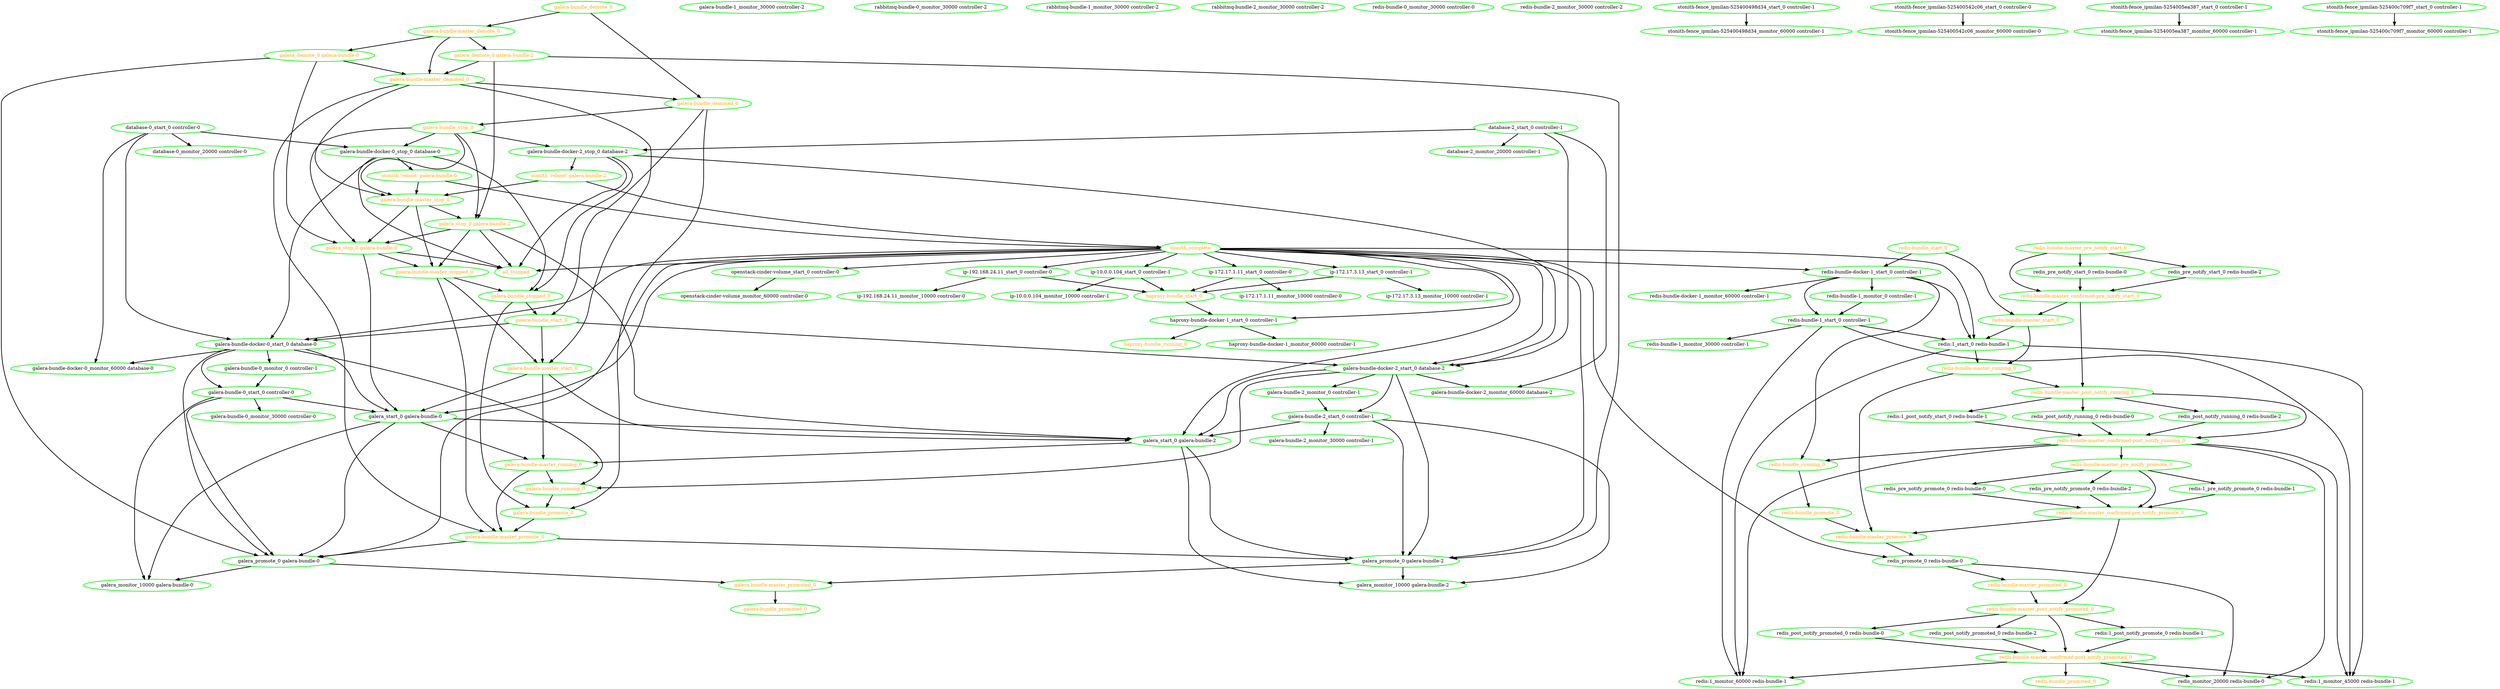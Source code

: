 digraph "g" {
"all_stopped" [ style=bold color="green" fontcolor="orange"]
"database-0_monitor_20000 controller-0" [ style=bold color="green" fontcolor="black"]
"database-0_start_0 controller-0" -> "database-0_monitor_20000 controller-0" [ style = bold]
"database-0_start_0 controller-0" -> "galera-bundle-docker-0_monitor_60000 database-0" [ style = bold]
"database-0_start_0 controller-0" -> "galera-bundle-docker-0_start_0 database-0" [ style = bold]
"database-0_start_0 controller-0" -> "galera-bundle-docker-0_stop_0 database-0" [ style = bold]
"database-0_start_0 controller-0" [ style=bold color="green" fontcolor="black"]
"database-2_monitor_20000 controller-1" [ style=bold color="green" fontcolor="black"]
"database-2_start_0 controller-1" -> "database-2_monitor_20000 controller-1" [ style = bold]
"database-2_start_0 controller-1" -> "galera-bundle-docker-2_monitor_60000 database-2" [ style = bold]
"database-2_start_0 controller-1" -> "galera-bundle-docker-2_start_0 database-2" [ style = bold]
"database-2_start_0 controller-1" -> "galera-bundle-docker-2_stop_0 database-2" [ style = bold]
"database-2_start_0 controller-1" [ style=bold color="green" fontcolor="black"]
"galera-bundle-0_monitor_0 controller-1" -> "galera-bundle-0_start_0 controller-0" [ style = bold]
"galera-bundle-0_monitor_0 controller-1" [ style=bold color="green" fontcolor="black"]
"galera-bundle-0_monitor_30000 controller-0" [ style=bold color="green" fontcolor="black"]
"galera-bundle-0_start_0 controller-0" -> "galera-bundle-0_monitor_30000 controller-0" [ style = bold]
"galera-bundle-0_start_0 controller-0" -> "galera_monitor_10000 galera-bundle-0" [ style = bold]
"galera-bundle-0_start_0 controller-0" -> "galera_promote_0 galera-bundle-0" [ style = bold]
"galera-bundle-0_start_0 controller-0" -> "galera_start_0 galera-bundle-0" [ style = bold]
"galera-bundle-0_start_0 controller-0" [ style=bold color="green" fontcolor="black"]
"galera-bundle-1_monitor_30000 controller-2" [ style=bold color="green" fontcolor="black"]
"galera-bundle-2_monitor_0 controller-1" -> "galera-bundle-2_start_0 controller-1" [ style = bold]
"galera-bundle-2_monitor_0 controller-1" [ style=bold color="green" fontcolor="black"]
"galera-bundle-2_monitor_30000 controller-1" [ style=bold color="green" fontcolor="black"]
"galera-bundle-2_start_0 controller-1" -> "galera-bundle-2_monitor_30000 controller-1" [ style = bold]
"galera-bundle-2_start_0 controller-1" -> "galera_monitor_10000 galera-bundle-2" [ style = bold]
"galera-bundle-2_start_0 controller-1" -> "galera_promote_0 galera-bundle-2" [ style = bold]
"galera-bundle-2_start_0 controller-1" -> "galera_start_0 galera-bundle-2" [ style = bold]
"galera-bundle-2_start_0 controller-1" [ style=bold color="green" fontcolor="black"]
"galera-bundle-docker-0_monitor_60000 database-0" [ style=bold color="green" fontcolor="black"]
"galera-bundle-docker-0_start_0 database-0" -> "galera-bundle-0_monitor_0 controller-1" [ style = bold]
"galera-bundle-docker-0_start_0 database-0" -> "galera-bundle-0_start_0 controller-0" [ style = bold]
"galera-bundle-docker-0_start_0 database-0" -> "galera-bundle-docker-0_monitor_60000 database-0" [ style = bold]
"galera-bundle-docker-0_start_0 database-0" -> "galera-bundle_running_0" [ style = bold]
"galera-bundle-docker-0_start_0 database-0" -> "galera_promote_0 galera-bundle-0" [ style = bold]
"galera-bundle-docker-0_start_0 database-0" -> "galera_start_0 galera-bundle-0" [ style = bold]
"galera-bundle-docker-0_start_0 database-0" [ style=bold color="green" fontcolor="black"]
"galera-bundle-docker-0_stop_0 database-0" -> "all_stopped" [ style = bold]
"galera-bundle-docker-0_stop_0 database-0" -> "galera-bundle-docker-0_start_0 database-0" [ style = bold]
"galera-bundle-docker-0_stop_0 database-0" -> "galera-bundle_stopped_0" [ style = bold]
"galera-bundle-docker-0_stop_0 database-0" -> "stonith 'reboot' galera-bundle-0" [ style = bold]
"galera-bundle-docker-0_stop_0 database-0" [ style=bold color="green" fontcolor="black"]
"galera-bundle-docker-2_monitor_60000 database-2" [ style=bold color="green" fontcolor="black"]
"galera-bundle-docker-2_start_0 database-2" -> "galera-bundle-2_monitor_0 controller-1" [ style = bold]
"galera-bundle-docker-2_start_0 database-2" -> "galera-bundle-2_start_0 controller-1" [ style = bold]
"galera-bundle-docker-2_start_0 database-2" -> "galera-bundle-docker-2_monitor_60000 database-2" [ style = bold]
"galera-bundle-docker-2_start_0 database-2" -> "galera-bundle_running_0" [ style = bold]
"galera-bundle-docker-2_start_0 database-2" -> "galera_promote_0 galera-bundle-2" [ style = bold]
"galera-bundle-docker-2_start_0 database-2" -> "galera_start_0 galera-bundle-2" [ style = bold]
"galera-bundle-docker-2_start_0 database-2" [ style=bold color="green" fontcolor="black"]
"galera-bundle-docker-2_stop_0 database-2" -> "all_stopped" [ style = bold]
"galera-bundle-docker-2_stop_0 database-2" -> "galera-bundle-docker-2_start_0 database-2" [ style = bold]
"galera-bundle-docker-2_stop_0 database-2" -> "galera-bundle_stopped_0" [ style = bold]
"galera-bundle-docker-2_stop_0 database-2" -> "stonith 'reboot' galera-bundle-2" [ style = bold]
"galera-bundle-docker-2_stop_0 database-2" [ style=bold color="green" fontcolor="black"]
"galera-bundle-master_demote_0" -> "galera-bundle-master_demoted_0" [ style = bold]
"galera-bundle-master_demote_0" -> "galera_demote_0 galera-bundle-0" [ style = bold]
"galera-bundle-master_demote_0" -> "galera_demote_0 galera-bundle-2" [ style = bold]
"galera-bundle-master_demote_0" [ style=bold color="green" fontcolor="orange"]
"galera-bundle-master_demoted_0" -> "galera-bundle-master_promote_0" [ style = bold]
"galera-bundle-master_demoted_0" -> "galera-bundle-master_start_0" [ style = bold]
"galera-bundle-master_demoted_0" -> "galera-bundle-master_stop_0" [ style = bold]
"galera-bundle-master_demoted_0" -> "galera-bundle_demoted_0" [ style = bold]
"galera-bundle-master_demoted_0" [ style=bold color="green" fontcolor="orange"]
"galera-bundle-master_promote_0" -> "galera_promote_0 galera-bundle-0" [ style = bold]
"galera-bundle-master_promote_0" -> "galera_promote_0 galera-bundle-2" [ style = bold]
"galera-bundle-master_promote_0" [ style=bold color="green" fontcolor="orange"]
"galera-bundle-master_promoted_0" -> "galera-bundle_promoted_0" [ style = bold]
"galera-bundle-master_promoted_0" [ style=bold color="green" fontcolor="orange"]
"galera-bundle-master_running_0" -> "galera-bundle-master_promote_0" [ style = bold]
"galera-bundle-master_running_0" -> "galera-bundle_running_0" [ style = bold]
"galera-bundle-master_running_0" [ style=bold color="green" fontcolor="orange"]
"galera-bundle-master_start_0" -> "galera-bundle-master_running_0" [ style = bold]
"galera-bundle-master_start_0" -> "galera_start_0 galera-bundle-0" [ style = bold]
"galera-bundle-master_start_0" -> "galera_start_0 galera-bundle-2" [ style = bold]
"galera-bundle-master_start_0" [ style=bold color="green" fontcolor="orange"]
"galera-bundle-master_stop_0" -> "galera-bundle-master_stopped_0" [ style = bold]
"galera-bundle-master_stop_0" -> "galera_stop_0 galera-bundle-0" [ style = bold]
"galera-bundle-master_stop_0" -> "galera_stop_0 galera-bundle-2" [ style = bold]
"galera-bundle-master_stop_0" [ style=bold color="green" fontcolor="orange"]
"galera-bundle-master_stopped_0" -> "galera-bundle-master_promote_0" [ style = bold]
"galera-bundle-master_stopped_0" -> "galera-bundle-master_start_0" [ style = bold]
"galera-bundle-master_stopped_0" -> "galera-bundle_stopped_0" [ style = bold]
"galera-bundle-master_stopped_0" [ style=bold color="green" fontcolor="orange"]
"galera-bundle_demote_0" -> "galera-bundle-master_demote_0" [ style = bold]
"galera-bundle_demote_0" -> "galera-bundle_demoted_0" [ style = bold]
"galera-bundle_demote_0" [ style=bold color="green" fontcolor="orange"]
"galera-bundle_demoted_0" -> "galera-bundle_promote_0" [ style = bold]
"galera-bundle_demoted_0" -> "galera-bundle_start_0" [ style = bold]
"galera-bundle_demoted_0" -> "galera-bundle_stop_0" [ style = bold]
"galera-bundle_demoted_0" [ style=bold color="green" fontcolor="orange"]
"galera-bundle_promote_0" -> "galera-bundle-master_promote_0" [ style = bold]
"galera-bundle_promote_0" [ style=bold color="green" fontcolor="orange"]
"galera-bundle_promoted_0" [ style=bold color="green" fontcolor="orange"]
"galera-bundle_running_0" -> "galera-bundle_promote_0" [ style = bold]
"galera-bundle_running_0" [ style=bold color="green" fontcolor="orange"]
"galera-bundle_start_0" -> "galera-bundle-docker-0_start_0 database-0" [ style = bold]
"galera-bundle_start_0" -> "galera-bundle-docker-2_start_0 database-2" [ style = bold]
"galera-bundle_start_0" -> "galera-bundle-master_start_0" [ style = bold]
"galera-bundle_start_0" [ style=bold color="green" fontcolor="orange"]
"galera-bundle_stop_0" -> "galera-bundle-docker-0_stop_0 database-0" [ style = bold]
"galera-bundle_stop_0" -> "galera-bundle-docker-2_stop_0 database-2" [ style = bold]
"galera-bundle_stop_0" -> "galera-bundle-master_stop_0" [ style = bold]
"galera-bundle_stop_0" -> "galera_stop_0 galera-bundle-0" [ style = bold]
"galera-bundle_stop_0" -> "galera_stop_0 galera-bundle-2" [ style = bold]
"galera-bundle_stop_0" [ style=bold color="green" fontcolor="orange"]
"galera-bundle_stopped_0" -> "galera-bundle_promote_0" [ style = bold]
"galera-bundle_stopped_0" -> "galera-bundle_start_0" [ style = bold]
"galera-bundle_stopped_0" [ style=bold color="green" fontcolor="orange"]
"galera_demote_0 galera-bundle-0" -> "galera-bundle-master_demoted_0" [ style = bold]
"galera_demote_0 galera-bundle-0" -> "galera_promote_0 galera-bundle-0" [ style = bold]
"galera_demote_0 galera-bundle-0" -> "galera_stop_0 galera-bundle-0" [ style = bold]
"galera_demote_0 galera-bundle-0" [ style=bold color="green" fontcolor="orange"]
"galera_demote_0 galera-bundle-2" -> "galera-bundle-master_demoted_0" [ style = bold]
"galera_demote_0 galera-bundle-2" -> "galera_promote_0 galera-bundle-2" [ style = bold]
"galera_demote_0 galera-bundle-2" -> "galera_stop_0 galera-bundle-2" [ style = bold]
"galera_demote_0 galera-bundle-2" [ style=bold color="green" fontcolor="orange"]
"galera_monitor_10000 galera-bundle-0" [ style=bold color="green" fontcolor="black"]
"galera_monitor_10000 galera-bundle-2" [ style=bold color="green" fontcolor="black"]
"galera_promote_0 galera-bundle-0" -> "galera-bundle-master_promoted_0" [ style = bold]
"galera_promote_0 galera-bundle-0" -> "galera_monitor_10000 galera-bundle-0" [ style = bold]
"galera_promote_0 galera-bundle-0" [ style=bold color="green" fontcolor="black"]
"galera_promote_0 galera-bundle-2" -> "galera-bundle-master_promoted_0" [ style = bold]
"galera_promote_0 galera-bundle-2" -> "galera_monitor_10000 galera-bundle-2" [ style = bold]
"galera_promote_0 galera-bundle-2" [ style=bold color="green" fontcolor="black"]
"galera_start_0 galera-bundle-0" -> "galera-bundle-master_running_0" [ style = bold]
"galera_start_0 galera-bundle-0" -> "galera_monitor_10000 galera-bundle-0" [ style = bold]
"galera_start_0 galera-bundle-0" -> "galera_promote_0 galera-bundle-0" [ style = bold]
"galera_start_0 galera-bundle-0" -> "galera_start_0 galera-bundle-2" [ style = bold]
"galera_start_0 galera-bundle-0" [ style=bold color="green" fontcolor="black"]
"galera_start_0 galera-bundle-2" -> "galera-bundle-master_running_0" [ style = bold]
"galera_start_0 galera-bundle-2" -> "galera_monitor_10000 galera-bundle-2" [ style = bold]
"galera_start_0 galera-bundle-2" -> "galera_promote_0 galera-bundle-2" [ style = bold]
"galera_start_0 galera-bundle-2" [ style=bold color="green" fontcolor="black"]
"galera_stop_0 galera-bundle-0" -> "all_stopped" [ style = bold]
"galera_stop_0 galera-bundle-0" -> "galera-bundle-master_stopped_0" [ style = bold]
"galera_stop_0 galera-bundle-0" -> "galera_start_0 galera-bundle-0" [ style = bold]
"galera_stop_0 galera-bundle-0" [ style=bold color="green" fontcolor="orange"]
"galera_stop_0 galera-bundle-2" -> "all_stopped" [ style = bold]
"galera_stop_0 galera-bundle-2" -> "galera-bundle-master_stopped_0" [ style = bold]
"galera_stop_0 galera-bundle-2" -> "galera_start_0 galera-bundle-2" [ style = bold]
"galera_stop_0 galera-bundle-2" -> "galera_stop_0 galera-bundle-0" [ style = bold]
"galera_stop_0 galera-bundle-2" [ style=bold color="green" fontcolor="orange"]
"haproxy-bundle-docker-1_monitor_60000 controller-1" [ style=bold color="green" fontcolor="black"]
"haproxy-bundle-docker-1_start_0 controller-1" -> "haproxy-bundle-docker-1_monitor_60000 controller-1" [ style = bold]
"haproxy-bundle-docker-1_start_0 controller-1" -> "haproxy-bundle_running_0" [ style = bold]
"haproxy-bundle-docker-1_start_0 controller-1" [ style=bold color="green" fontcolor="black"]
"haproxy-bundle_running_0" [ style=bold color="green" fontcolor="orange"]
"haproxy-bundle_start_0" -> "haproxy-bundle-docker-1_start_0 controller-1" [ style = bold]
"haproxy-bundle_start_0" [ style=bold color="green" fontcolor="orange"]
"ip-10.0.0.104_monitor_10000 controller-1" [ style=bold color="green" fontcolor="black"]
"ip-10.0.0.104_start_0 controller-1" -> "haproxy-bundle_start_0" [ style = bold]
"ip-10.0.0.104_start_0 controller-1" -> "ip-10.0.0.104_monitor_10000 controller-1" [ style = bold]
"ip-10.0.0.104_start_0 controller-1" [ style=bold color="green" fontcolor="black"]
"ip-172.17.1.11_monitor_10000 controller-0" [ style=bold color="green" fontcolor="black"]
"ip-172.17.1.11_start_0 controller-0" -> "haproxy-bundle_start_0" [ style = bold]
"ip-172.17.1.11_start_0 controller-0" -> "ip-172.17.1.11_monitor_10000 controller-0" [ style = bold]
"ip-172.17.1.11_start_0 controller-0" [ style=bold color="green" fontcolor="black"]
"ip-172.17.3.13_monitor_10000 controller-1" [ style=bold color="green" fontcolor="black"]
"ip-172.17.3.13_start_0 controller-1" -> "haproxy-bundle_start_0" [ style = bold]
"ip-172.17.3.13_start_0 controller-1" -> "ip-172.17.3.13_monitor_10000 controller-1" [ style = bold]
"ip-172.17.3.13_start_0 controller-1" [ style=bold color="green" fontcolor="black"]
"ip-192.168.24.11_monitor_10000 controller-0" [ style=bold color="green" fontcolor="black"]
"ip-192.168.24.11_start_0 controller-0" -> "haproxy-bundle_start_0" [ style = bold]
"ip-192.168.24.11_start_0 controller-0" -> "ip-192.168.24.11_monitor_10000 controller-0" [ style = bold]
"ip-192.168.24.11_start_0 controller-0" [ style=bold color="green" fontcolor="black"]
"openstack-cinder-volume_monitor_60000 controller-0" [ style=bold color="green" fontcolor="black"]
"openstack-cinder-volume_start_0 controller-0" -> "openstack-cinder-volume_monitor_60000 controller-0" [ style = bold]
"openstack-cinder-volume_start_0 controller-0" [ style=bold color="green" fontcolor="black"]
"rabbitmq-bundle-0_monitor_30000 controller-2" [ style=bold color="green" fontcolor="black"]
"rabbitmq-bundle-1_monitor_30000 controller-2" [ style=bold color="green" fontcolor="black"]
"rabbitmq-bundle-2_monitor_30000 controller-2" [ style=bold color="green" fontcolor="black"]
"redis-bundle-0_monitor_30000 controller-0" [ style=bold color="green" fontcolor="black"]
"redis-bundle-1_monitor_0 controller-1" -> "redis-bundle-1_start_0 controller-1" [ style = bold]
"redis-bundle-1_monitor_0 controller-1" [ style=bold color="green" fontcolor="black"]
"redis-bundle-1_monitor_30000 controller-1" [ style=bold color="green" fontcolor="black"]
"redis-bundle-1_start_0 controller-1" -> "redis-bundle-1_monitor_30000 controller-1" [ style = bold]
"redis-bundle-1_start_0 controller-1" -> "redis:1_monitor_45000 redis-bundle-1" [ style = bold]
"redis-bundle-1_start_0 controller-1" -> "redis:1_monitor_60000 redis-bundle-1" [ style = bold]
"redis-bundle-1_start_0 controller-1" -> "redis:1_start_0 redis-bundle-1" [ style = bold]
"redis-bundle-1_start_0 controller-1" [ style=bold color="green" fontcolor="black"]
"redis-bundle-2_monitor_30000 controller-2" [ style=bold color="green" fontcolor="black"]
"redis-bundle-docker-1_monitor_60000 controller-1" [ style=bold color="green" fontcolor="black"]
"redis-bundle-docker-1_start_0 controller-1" -> "redis-bundle-1_monitor_0 controller-1" [ style = bold]
"redis-bundle-docker-1_start_0 controller-1" -> "redis-bundle-1_start_0 controller-1" [ style = bold]
"redis-bundle-docker-1_start_0 controller-1" -> "redis-bundle-docker-1_monitor_60000 controller-1" [ style = bold]
"redis-bundle-docker-1_start_0 controller-1" -> "redis-bundle_running_0" [ style = bold]
"redis-bundle-docker-1_start_0 controller-1" -> "redis:1_start_0 redis-bundle-1" [ style = bold]
"redis-bundle-docker-1_start_0 controller-1" [ style=bold color="green" fontcolor="black"]
"redis-bundle-master_confirmed-post_notify_promoted_0" -> "redis-bundle_promoted_0" [ style = bold]
"redis-bundle-master_confirmed-post_notify_promoted_0" -> "redis:1_monitor_45000 redis-bundle-1" [ style = bold]
"redis-bundle-master_confirmed-post_notify_promoted_0" -> "redis:1_monitor_60000 redis-bundle-1" [ style = bold]
"redis-bundle-master_confirmed-post_notify_promoted_0" -> "redis_monitor_20000 redis-bundle-0" [ style = bold]
"redis-bundle-master_confirmed-post_notify_promoted_0" [ style=bold color="green" fontcolor="orange"]
"redis-bundle-master_confirmed-post_notify_running_0" -> "redis-bundle-master_pre_notify_promote_0" [ style = bold]
"redis-bundle-master_confirmed-post_notify_running_0" -> "redis-bundle_running_0" [ style = bold]
"redis-bundle-master_confirmed-post_notify_running_0" -> "redis:1_monitor_45000 redis-bundle-1" [ style = bold]
"redis-bundle-master_confirmed-post_notify_running_0" -> "redis:1_monitor_60000 redis-bundle-1" [ style = bold]
"redis-bundle-master_confirmed-post_notify_running_0" -> "redis_monitor_20000 redis-bundle-0" [ style = bold]
"redis-bundle-master_confirmed-post_notify_running_0" [ style=bold color="green" fontcolor="orange"]
"redis-bundle-master_confirmed-pre_notify_promote_0" -> "redis-bundle-master_post_notify_promoted_0" [ style = bold]
"redis-bundle-master_confirmed-pre_notify_promote_0" -> "redis-bundle-master_promote_0" [ style = bold]
"redis-bundle-master_confirmed-pre_notify_promote_0" [ style=bold color="green" fontcolor="orange"]
"redis-bundle-master_confirmed-pre_notify_start_0" -> "redis-bundle-master_post_notify_running_0" [ style = bold]
"redis-bundle-master_confirmed-pre_notify_start_0" -> "redis-bundle-master_start_0" [ style = bold]
"redis-bundle-master_confirmed-pre_notify_start_0" [ style=bold color="green" fontcolor="orange"]
"redis-bundle-master_post_notify_promoted_0" -> "redis-bundle-master_confirmed-post_notify_promoted_0" [ style = bold]
"redis-bundle-master_post_notify_promoted_0" -> "redis:1_post_notify_promote_0 redis-bundle-1" [ style = bold]
"redis-bundle-master_post_notify_promoted_0" -> "redis_post_notify_promoted_0 redis-bundle-0" [ style = bold]
"redis-bundle-master_post_notify_promoted_0" -> "redis_post_notify_promoted_0 redis-bundle-2" [ style = bold]
"redis-bundle-master_post_notify_promoted_0" [ style=bold color="green" fontcolor="orange"]
"redis-bundle-master_post_notify_running_0" -> "redis-bundle-master_confirmed-post_notify_running_0" [ style = bold]
"redis-bundle-master_post_notify_running_0" -> "redis:1_post_notify_start_0 redis-bundle-1" [ style = bold]
"redis-bundle-master_post_notify_running_0" -> "redis_post_notify_running_0 redis-bundle-0" [ style = bold]
"redis-bundle-master_post_notify_running_0" -> "redis_post_notify_running_0 redis-bundle-2" [ style = bold]
"redis-bundle-master_post_notify_running_0" [ style=bold color="green" fontcolor="orange"]
"redis-bundle-master_pre_notify_promote_0" -> "redis-bundle-master_confirmed-pre_notify_promote_0" [ style = bold]
"redis-bundle-master_pre_notify_promote_0" -> "redis:1_pre_notify_promote_0 redis-bundle-1" [ style = bold]
"redis-bundle-master_pre_notify_promote_0" -> "redis_pre_notify_promote_0 redis-bundle-0" [ style = bold]
"redis-bundle-master_pre_notify_promote_0" -> "redis_pre_notify_promote_0 redis-bundle-2" [ style = bold]
"redis-bundle-master_pre_notify_promote_0" [ style=bold color="green" fontcolor="orange"]
"redis-bundle-master_pre_notify_start_0" -> "redis-bundle-master_confirmed-pre_notify_start_0" [ style = bold]
"redis-bundle-master_pre_notify_start_0" -> "redis_pre_notify_start_0 redis-bundle-0" [ style = bold]
"redis-bundle-master_pre_notify_start_0" -> "redis_pre_notify_start_0 redis-bundle-2" [ style = bold]
"redis-bundle-master_pre_notify_start_0" [ style=bold color="green" fontcolor="orange"]
"redis-bundle-master_promote_0" -> "redis_promote_0 redis-bundle-0" [ style = bold]
"redis-bundle-master_promote_0" [ style=bold color="green" fontcolor="orange"]
"redis-bundle-master_promoted_0" -> "redis-bundle-master_post_notify_promoted_0" [ style = bold]
"redis-bundle-master_promoted_0" [ style=bold color="green" fontcolor="orange"]
"redis-bundle-master_running_0" -> "redis-bundle-master_post_notify_running_0" [ style = bold]
"redis-bundle-master_running_0" -> "redis-bundle-master_promote_0" [ style = bold]
"redis-bundle-master_running_0" [ style=bold color="green" fontcolor="orange"]
"redis-bundle-master_start_0" -> "redis-bundle-master_running_0" [ style = bold]
"redis-bundle-master_start_0" -> "redis:1_start_0 redis-bundle-1" [ style = bold]
"redis-bundle-master_start_0" [ style=bold color="green" fontcolor="orange"]
"redis-bundle_promote_0" -> "redis-bundle-master_promote_0" [ style = bold]
"redis-bundle_promote_0" [ style=bold color="green" fontcolor="orange"]
"redis-bundle_promoted_0" [ style=bold color="green" fontcolor="orange"]
"redis-bundle_running_0" -> "redis-bundle_promote_0" [ style = bold]
"redis-bundle_running_0" [ style=bold color="green" fontcolor="orange"]
"redis-bundle_start_0" -> "redis-bundle-docker-1_start_0 controller-1" [ style = bold]
"redis-bundle_start_0" -> "redis-bundle-master_start_0" [ style = bold]
"redis-bundle_start_0" [ style=bold color="green" fontcolor="orange"]
"redis:1_monitor_45000 redis-bundle-1" [ style=bold color="green" fontcolor="black"]
"redis:1_monitor_60000 redis-bundle-1" [ style=bold color="green" fontcolor="black"]
"redis:1_post_notify_promote_0 redis-bundle-1" -> "redis-bundle-master_confirmed-post_notify_promoted_0" [ style = bold]
"redis:1_post_notify_promote_0 redis-bundle-1" [ style=bold color="green" fontcolor="black"]
"redis:1_post_notify_start_0 redis-bundle-1" -> "redis-bundle-master_confirmed-post_notify_running_0" [ style = bold]
"redis:1_post_notify_start_0 redis-bundle-1" [ style=bold color="green" fontcolor="black"]
"redis:1_pre_notify_promote_0 redis-bundle-1" -> "redis-bundle-master_confirmed-pre_notify_promote_0" [ style = bold]
"redis:1_pre_notify_promote_0 redis-bundle-1" [ style=bold color="green" fontcolor="black"]
"redis:1_start_0 redis-bundle-1" -> "redis-bundle-master_running_0" [ style = bold]
"redis:1_start_0 redis-bundle-1" -> "redis:1_monitor_45000 redis-bundle-1" [ style = bold]
"redis:1_start_0 redis-bundle-1" -> "redis:1_monitor_60000 redis-bundle-1" [ style = bold]
"redis:1_start_0 redis-bundle-1" [ style=bold color="green" fontcolor="black"]
"redis_monitor_20000 redis-bundle-0" [ style=bold color="green" fontcolor="black"]
"redis_post_notify_promoted_0 redis-bundle-0" -> "redis-bundle-master_confirmed-post_notify_promoted_0" [ style = bold]
"redis_post_notify_promoted_0 redis-bundle-0" [ style=bold color="green" fontcolor="black"]
"redis_post_notify_promoted_0 redis-bundle-2" -> "redis-bundle-master_confirmed-post_notify_promoted_0" [ style = bold]
"redis_post_notify_promoted_0 redis-bundle-2" [ style=bold color="green" fontcolor="black"]
"redis_post_notify_running_0 redis-bundle-0" -> "redis-bundle-master_confirmed-post_notify_running_0" [ style = bold]
"redis_post_notify_running_0 redis-bundle-0" [ style=bold color="green" fontcolor="black"]
"redis_post_notify_running_0 redis-bundle-2" -> "redis-bundle-master_confirmed-post_notify_running_0" [ style = bold]
"redis_post_notify_running_0 redis-bundle-2" [ style=bold color="green" fontcolor="black"]
"redis_pre_notify_promote_0 redis-bundle-0" -> "redis-bundle-master_confirmed-pre_notify_promote_0" [ style = bold]
"redis_pre_notify_promote_0 redis-bundle-0" [ style=bold color="green" fontcolor="black"]
"redis_pre_notify_promote_0 redis-bundle-2" -> "redis-bundle-master_confirmed-pre_notify_promote_0" [ style = bold]
"redis_pre_notify_promote_0 redis-bundle-2" [ style=bold color="green" fontcolor="black"]
"redis_pre_notify_start_0 redis-bundle-0" -> "redis-bundle-master_confirmed-pre_notify_start_0" [ style = bold]
"redis_pre_notify_start_0 redis-bundle-0" [ style=bold color="green" fontcolor="black"]
"redis_pre_notify_start_0 redis-bundle-2" -> "redis-bundle-master_confirmed-pre_notify_start_0" [ style = bold]
"redis_pre_notify_start_0 redis-bundle-2" [ style=bold color="green" fontcolor="black"]
"redis_promote_0 redis-bundle-0" -> "redis-bundle-master_promoted_0" [ style = bold]
"redis_promote_0 redis-bundle-0" -> "redis_monitor_20000 redis-bundle-0" [ style = bold]
"redis_promote_0 redis-bundle-0" [ style=bold color="green" fontcolor="black"]
"stonith 'reboot' galera-bundle-0" -> "galera-bundle-master_stop_0" [ style = bold]
"stonith 'reboot' galera-bundle-0" -> "stonith_complete" [ style = bold]
"stonith 'reboot' galera-bundle-0" [ style=bold color="green" fontcolor="orange"]
"stonith 'reboot' galera-bundle-2" -> "galera-bundle-master_stop_0" [ style = bold]
"stonith 'reboot' galera-bundle-2" -> "stonith_complete" [ style = bold]
"stonith 'reboot' galera-bundle-2" [ style=bold color="green" fontcolor="orange"]
"stonith-fence_ipmilan-525400498d34_monitor_60000 controller-1" [ style=bold color="green" fontcolor="black"]
"stonith-fence_ipmilan-525400498d34_start_0 controller-1" -> "stonith-fence_ipmilan-525400498d34_monitor_60000 controller-1" [ style = bold]
"stonith-fence_ipmilan-525400498d34_start_0 controller-1" [ style=bold color="green" fontcolor="black"]
"stonith-fence_ipmilan-525400542c06_monitor_60000 controller-0" [ style=bold color="green" fontcolor="black"]
"stonith-fence_ipmilan-525400542c06_start_0 controller-0" -> "stonith-fence_ipmilan-525400542c06_monitor_60000 controller-0" [ style = bold]
"stonith-fence_ipmilan-525400542c06_start_0 controller-0" [ style=bold color="green" fontcolor="black"]
"stonith-fence_ipmilan-5254005ea387_monitor_60000 controller-1" [ style=bold color="green" fontcolor="black"]
"stonith-fence_ipmilan-5254005ea387_start_0 controller-1" -> "stonith-fence_ipmilan-5254005ea387_monitor_60000 controller-1" [ style = bold]
"stonith-fence_ipmilan-5254005ea387_start_0 controller-1" [ style=bold color="green" fontcolor="black"]
"stonith-fence_ipmilan-525400c709f7_monitor_60000 controller-1" [ style=bold color="green" fontcolor="black"]
"stonith-fence_ipmilan-525400c709f7_start_0 controller-1" -> "stonith-fence_ipmilan-525400c709f7_monitor_60000 controller-1" [ style = bold]
"stonith-fence_ipmilan-525400c709f7_start_0 controller-1" [ style=bold color="green" fontcolor="black"]
"stonith_complete" -> "all_stopped" [ style = bold]
"stonith_complete" -> "galera-bundle-docker-0_start_0 database-0" [ style = bold]
"stonith_complete" -> "galera-bundle-docker-2_start_0 database-2" [ style = bold]
"stonith_complete" -> "galera_promote_0 galera-bundle-0" [ style = bold]
"stonith_complete" -> "galera_promote_0 galera-bundle-2" [ style = bold]
"stonith_complete" -> "galera_start_0 galera-bundle-0" [ style = bold]
"stonith_complete" -> "galera_start_0 galera-bundle-2" [ style = bold]
"stonith_complete" -> "haproxy-bundle-docker-1_start_0 controller-1" [ style = bold]
"stonith_complete" -> "ip-10.0.0.104_start_0 controller-1" [ style = bold]
"stonith_complete" -> "ip-172.17.1.11_start_0 controller-0" [ style = bold]
"stonith_complete" -> "ip-172.17.3.13_start_0 controller-1" [ style = bold]
"stonith_complete" -> "ip-192.168.24.11_start_0 controller-0" [ style = bold]
"stonith_complete" -> "openstack-cinder-volume_start_0 controller-0" [ style = bold]
"stonith_complete" -> "redis-bundle-docker-1_start_0 controller-1" [ style = bold]
"stonith_complete" -> "redis:1_start_0 redis-bundle-1" [ style = bold]
"stonith_complete" -> "redis_promote_0 redis-bundle-0" [ style = bold]
"stonith_complete" [ style=bold color="green" fontcolor="orange"]
}

